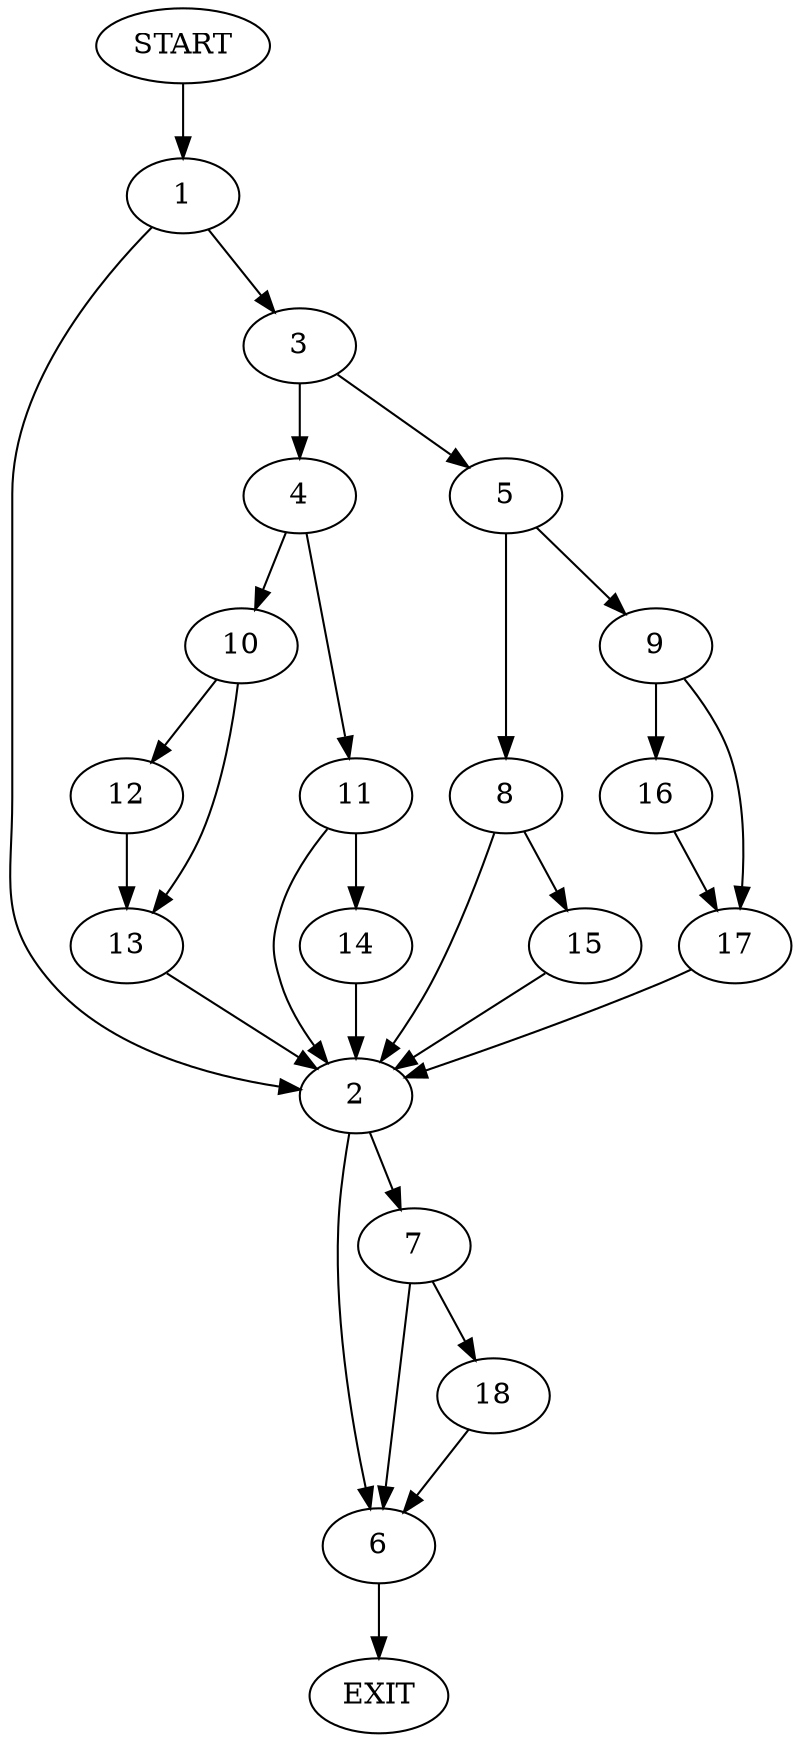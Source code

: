 digraph {
0 [label="START"]
19 [label="EXIT"]
0 -> 1
1 -> 2
1 -> 3
3 -> 4
3 -> 5
2 -> 6
2 -> 7
5 -> 8
5 -> 9
4 -> 10
4 -> 11
10 -> 12
10 -> 13
11 -> 2
11 -> 14
12 -> 13
13 -> 2
14 -> 2
8 -> 2
8 -> 15
9 -> 16
9 -> 17
16 -> 17
17 -> 2
15 -> 2
7 -> 6
7 -> 18
6 -> 19
18 -> 6
}
